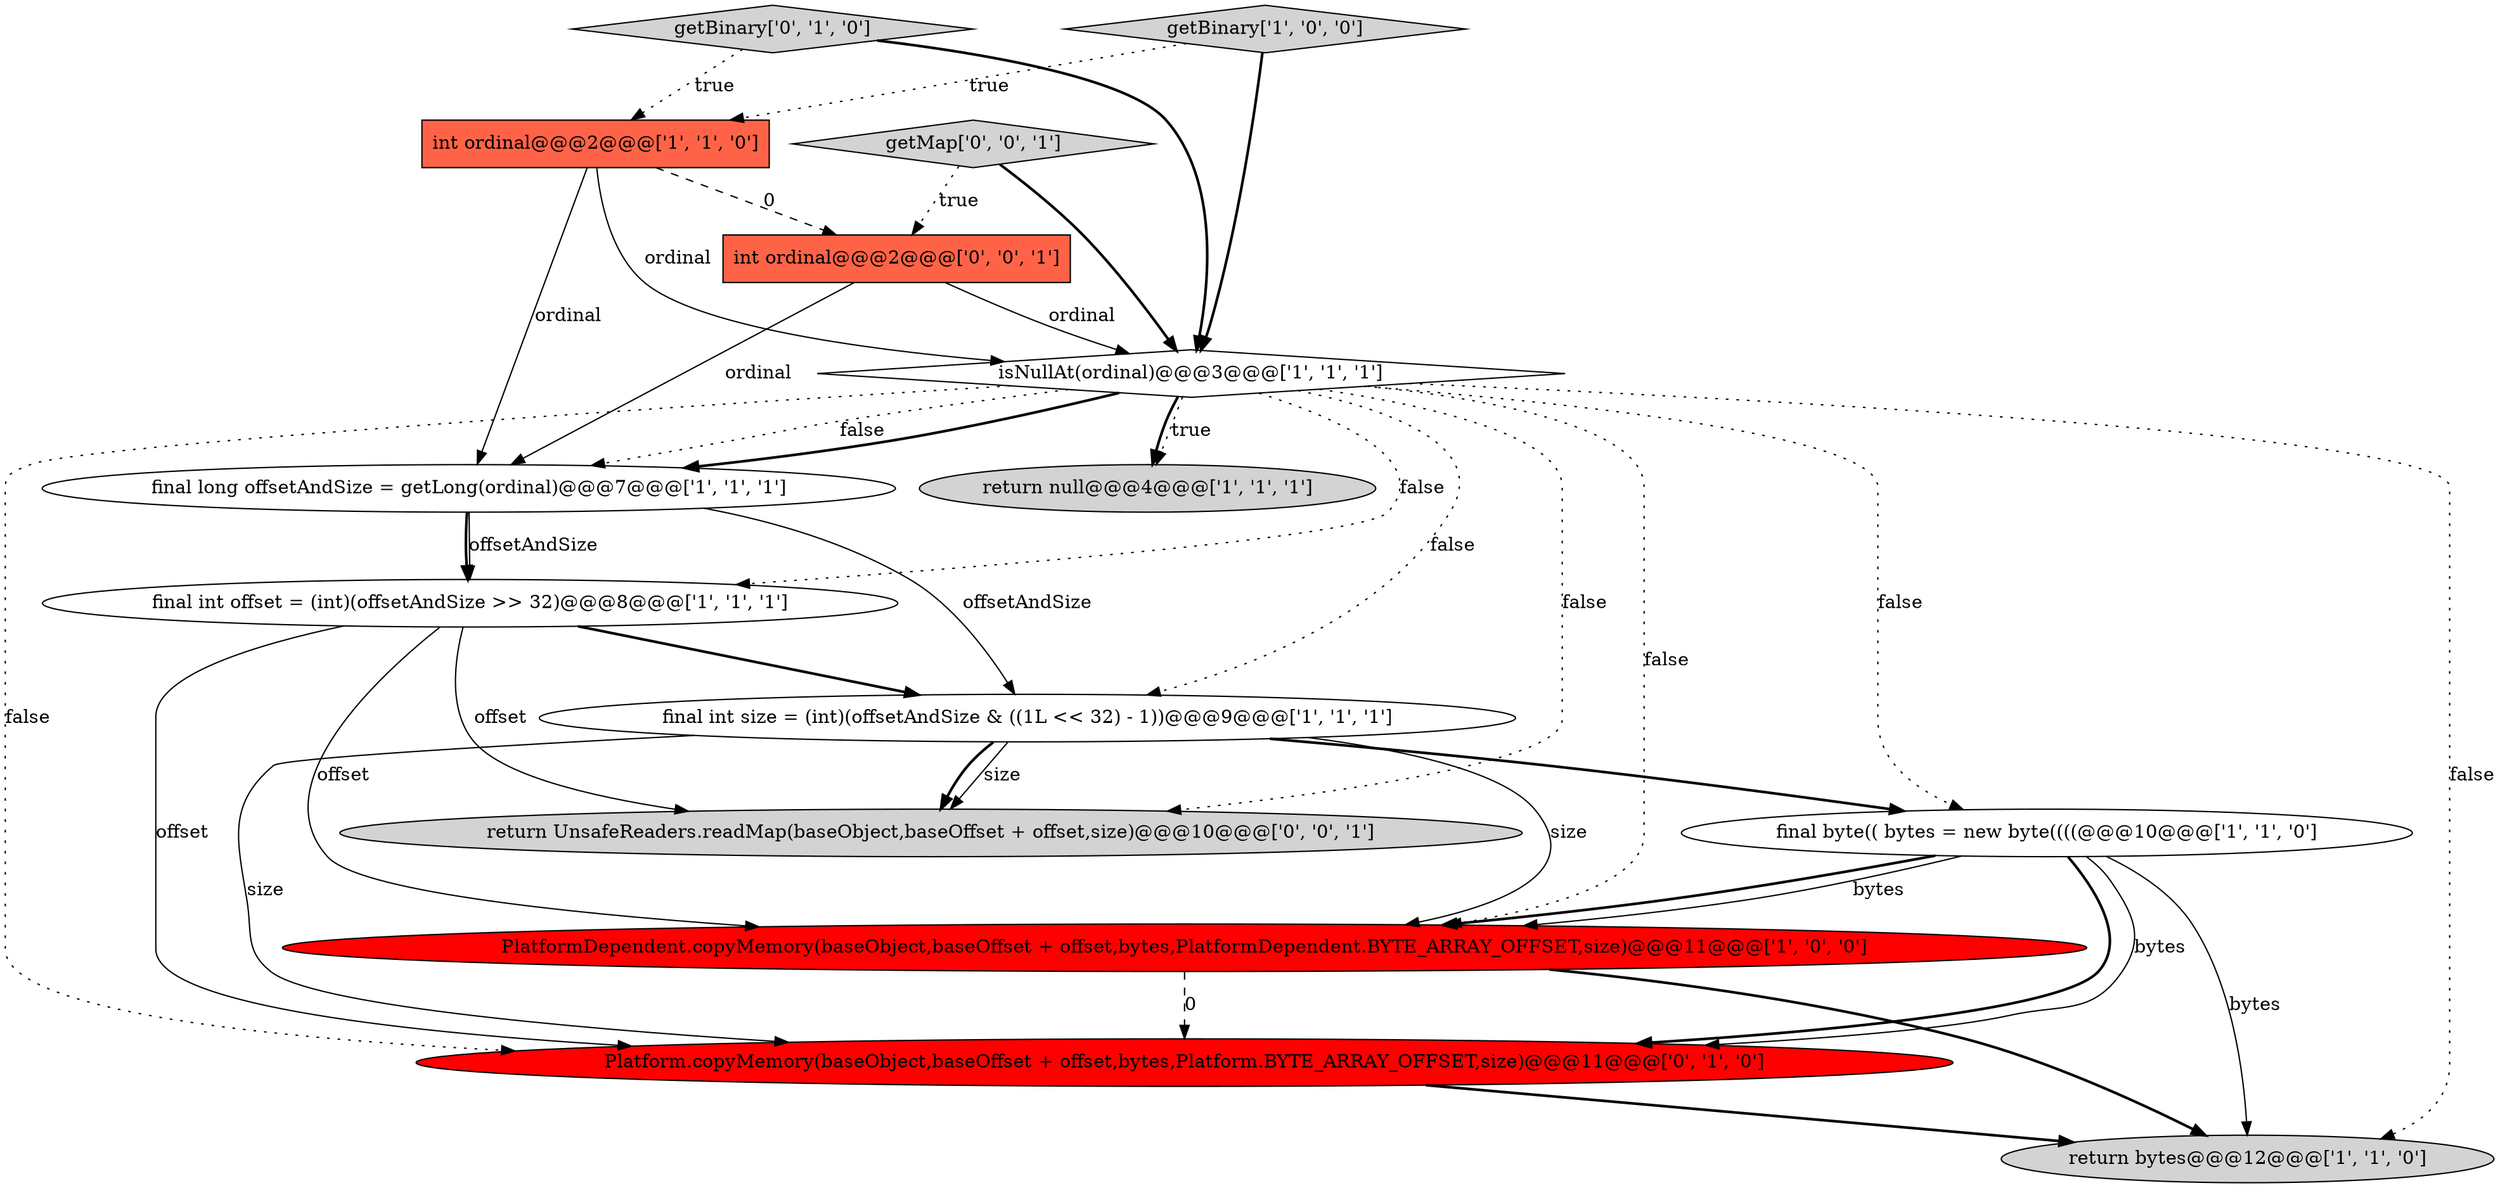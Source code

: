 digraph {
12 [style = filled, label = "getMap['0', '0', '1']", fillcolor = lightgray, shape = diamond image = "AAA0AAABBB3BBB"];
14 [style = filled, label = "return UnsafeReaders.readMap(baseObject,baseOffset + offset,size)@@@10@@@['0', '0', '1']", fillcolor = lightgray, shape = ellipse image = "AAA0AAABBB3BBB"];
1 [style = filled, label = "return null@@@4@@@['1', '1', '1']", fillcolor = lightgray, shape = ellipse image = "AAA0AAABBB1BBB"];
8 [style = filled, label = "final int size = (int)(offsetAndSize & ((1L << 32) - 1))@@@9@@@['1', '1', '1']", fillcolor = white, shape = ellipse image = "AAA0AAABBB1BBB"];
0 [style = filled, label = "int ordinal@@@2@@@['1', '1', '0']", fillcolor = tomato, shape = box image = "AAA0AAABBB1BBB"];
11 [style = filled, label = "Platform.copyMemory(baseObject,baseOffset + offset,bytes,Platform.BYTE_ARRAY_OFFSET,size)@@@11@@@['0', '1', '0']", fillcolor = red, shape = ellipse image = "AAA1AAABBB2BBB"];
10 [style = filled, label = "getBinary['0', '1', '0']", fillcolor = lightgray, shape = diamond image = "AAA0AAABBB2BBB"];
4 [style = filled, label = "return bytes@@@12@@@['1', '1', '0']", fillcolor = lightgray, shape = ellipse image = "AAA0AAABBB1BBB"];
7 [style = filled, label = "PlatformDependent.copyMemory(baseObject,baseOffset + offset,bytes,PlatformDependent.BYTE_ARRAY_OFFSET,size)@@@11@@@['1', '0', '0']", fillcolor = red, shape = ellipse image = "AAA1AAABBB1BBB"];
13 [style = filled, label = "int ordinal@@@2@@@['0', '0', '1']", fillcolor = tomato, shape = box image = "AAA0AAABBB3BBB"];
2 [style = filled, label = "final int offset = (int)(offsetAndSize >> 32)@@@8@@@['1', '1', '1']", fillcolor = white, shape = ellipse image = "AAA0AAABBB1BBB"];
6 [style = filled, label = "final long offsetAndSize = getLong(ordinal)@@@7@@@['1', '1', '1']", fillcolor = white, shape = ellipse image = "AAA0AAABBB1BBB"];
5 [style = filled, label = "getBinary['1', '0', '0']", fillcolor = lightgray, shape = diamond image = "AAA0AAABBB1BBB"];
3 [style = filled, label = "isNullAt(ordinal)@@@3@@@['1', '1', '1']", fillcolor = white, shape = diamond image = "AAA0AAABBB1BBB"];
9 [style = filled, label = "final byte(( bytes = new byte((((@@@10@@@['1', '1', '0']", fillcolor = white, shape = ellipse image = "AAA0AAABBB1BBB"];
5->3 [style = bold, label=""];
9->4 [style = solid, label="bytes"];
13->6 [style = solid, label="ordinal"];
3->9 [style = dotted, label="false"];
9->11 [style = bold, label=""];
3->1 [style = bold, label=""];
3->4 [style = dotted, label="false"];
11->4 [style = bold, label=""];
7->11 [style = dashed, label="0"];
8->14 [style = bold, label=""];
3->7 [style = dotted, label="false"];
3->14 [style = dotted, label="false"];
3->6 [style = bold, label=""];
10->3 [style = bold, label=""];
5->0 [style = dotted, label="true"];
7->4 [style = bold, label=""];
9->7 [style = bold, label=""];
2->7 [style = solid, label="offset"];
3->8 [style = dotted, label="false"];
0->6 [style = solid, label="ordinal"];
6->2 [style = bold, label=""];
9->11 [style = solid, label="bytes"];
3->6 [style = dotted, label="false"];
2->14 [style = solid, label="offset"];
8->7 [style = solid, label="size"];
12->13 [style = dotted, label="true"];
6->8 [style = solid, label="offsetAndSize"];
13->3 [style = solid, label="ordinal"];
3->11 [style = dotted, label="false"];
0->13 [style = dashed, label="0"];
8->9 [style = bold, label=""];
0->3 [style = solid, label="ordinal"];
6->2 [style = solid, label="offsetAndSize"];
2->11 [style = solid, label="offset"];
10->0 [style = dotted, label="true"];
12->3 [style = bold, label=""];
8->11 [style = solid, label="size"];
3->2 [style = dotted, label="false"];
9->7 [style = solid, label="bytes"];
3->1 [style = dotted, label="true"];
2->8 [style = bold, label=""];
8->14 [style = solid, label="size"];
}
